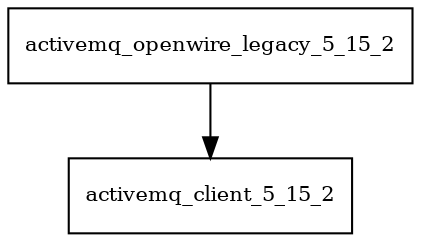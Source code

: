digraph activemq_openwire_legacy_5_15_2_dependencies {
  node [shape = box, fontsize=10.0];
  activemq_openwire_legacy_5_15_2 -> activemq_client_5_15_2;
}
